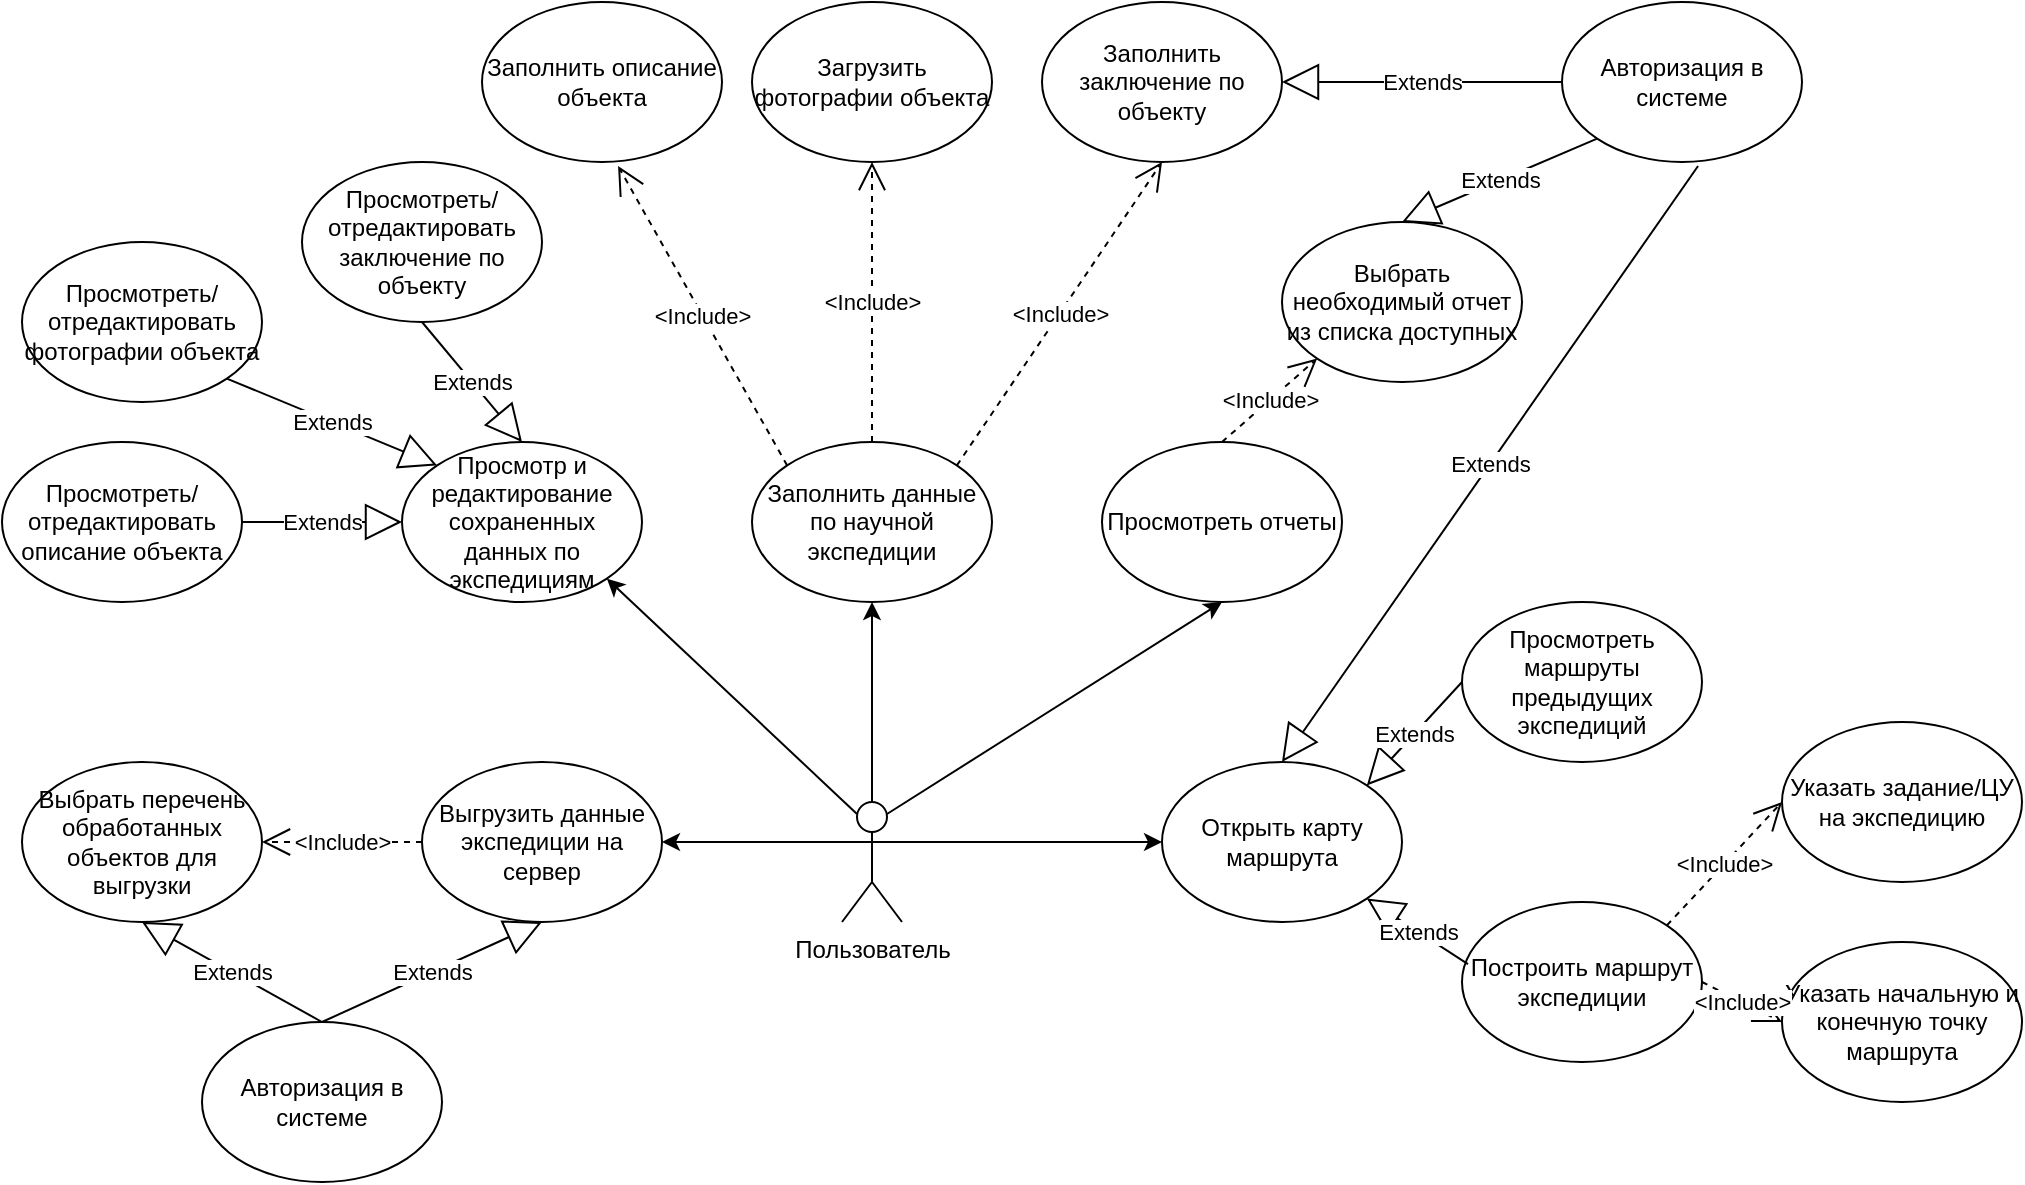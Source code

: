 <mxfile version="15.9.4" type="device"><diagram id="O6tErzVK_YR7PZjwnclm" name="Page-1"><mxGraphModel dx="1849" dy="1850" grid="1" gridSize="10" guides="1" tooltips="1" connect="1" arrows="1" fold="1" page="1" pageScale="1" pageWidth="827" pageHeight="1169" math="0" shadow="0"><root><mxCell id="0"/><mxCell id="1" parent="0"/><mxCell id="D56_rKGWcHaQUsSOphqo-1" value="Пользователь&lt;br&gt;" style="shape=umlActor;verticalLabelPosition=bottom;verticalAlign=top;html=1;outlineConnect=0;" parent="1" vertex="1"><mxGeometry x="340" y="120" width="30" height="60" as="geometry"/></mxCell><mxCell id="D56_rKGWcHaQUsSOphqo-7" value="Заполнить данные по научной экспедиции" style="ellipse;whiteSpace=wrap;html=1;" parent="1" vertex="1"><mxGeometry x="295" y="-60" width="120" height="80" as="geometry"/></mxCell><mxCell id="D56_rKGWcHaQUsSOphqo-14" value="Просмотр и редактирование сохраненных данных по экспедициям" style="ellipse;whiteSpace=wrap;html=1;" parent="1" vertex="1"><mxGeometry x="120" y="-60" width="120" height="80" as="geometry"/></mxCell><mxCell id="D56_rKGWcHaQUsSOphqo-15" value="Просмотреть отчеты" style="ellipse;whiteSpace=wrap;html=1;" parent="1" vertex="1"><mxGeometry x="470" y="-60" width="120" height="80" as="geometry"/></mxCell><mxCell id="D56_rKGWcHaQUsSOphqo-17" value="Загрузить фотографии объекта" style="ellipse;whiteSpace=wrap;html=1;" parent="1" vertex="1"><mxGeometry x="295" y="-280" width="120" height="80" as="geometry"/></mxCell><mxCell id="D56_rKGWcHaQUsSOphqo-18" value="Заполнить заключение по объекту" style="ellipse;whiteSpace=wrap;html=1;" parent="1" vertex="1"><mxGeometry x="440" y="-280" width="120" height="80" as="geometry"/></mxCell><mxCell id="D56_rKGWcHaQUsSOphqo-19" value="Заполнить описание объекта" style="ellipse;whiteSpace=wrap;html=1;" parent="1" vertex="1"><mxGeometry x="160" y="-280" width="120" height="80" as="geometry"/></mxCell><mxCell id="D56_rKGWcHaQUsSOphqo-22" value="&amp;lt;Include&amp;gt;" style="endArrow=open;endSize=12;dashed=1;html=1;rounded=0;exitX=0.5;exitY=0;exitDx=0;exitDy=0;entryX=0.5;entryY=1;entryDx=0;entryDy=0;" parent="1" source="D56_rKGWcHaQUsSOphqo-7" target="D56_rKGWcHaQUsSOphqo-17" edge="1"><mxGeometry width="160" relative="1" as="geometry"><mxPoint x="320" y="-120" as="sourcePoint"/><mxPoint x="480" y="-120" as="targetPoint"/></mxGeometry></mxCell><mxCell id="D56_rKGWcHaQUsSOphqo-25" value="&amp;lt;Include&amp;gt;" style="endArrow=open;endSize=12;dashed=1;html=1;rounded=0;exitX=0;exitY=0;exitDx=0;exitDy=0;entryX=0.567;entryY=1.025;entryDx=0;entryDy=0;entryPerimeter=0;" parent="1" source="D56_rKGWcHaQUsSOphqo-7" target="D56_rKGWcHaQUsSOphqo-19" edge="1"><mxGeometry width="160" relative="1" as="geometry"><mxPoint x="365" y="-50" as="sourcePoint"/><mxPoint x="365" y="-230" as="targetPoint"/></mxGeometry></mxCell><mxCell id="D56_rKGWcHaQUsSOphqo-26" value="&amp;lt;Include&amp;gt;" style="endArrow=open;endSize=12;dashed=1;html=1;rounded=0;exitX=1;exitY=0;exitDx=0;exitDy=0;entryX=0.5;entryY=1;entryDx=0;entryDy=0;" parent="1" source="D56_rKGWcHaQUsSOphqo-7" target="D56_rKGWcHaQUsSOphqo-18" edge="1"><mxGeometry width="160" relative="1" as="geometry"><mxPoint x="322.574" y="-38.284" as="sourcePoint"/><mxPoint x="258.04" y="-148" as="targetPoint"/></mxGeometry></mxCell><mxCell id="D56_rKGWcHaQUsSOphqo-27" value="Открыть карту маршрута" style="ellipse;whiteSpace=wrap;html=1;" parent="1" vertex="1"><mxGeometry x="500" y="100" width="120" height="80" as="geometry"/></mxCell><mxCell id="D56_rKGWcHaQUsSOphqo-29" value="Просмотреть маршруты предыдущих экспедиций" style="ellipse;whiteSpace=wrap;html=1;" parent="1" vertex="1"><mxGeometry x="650" y="20" width="120" height="80" as="geometry"/></mxCell><mxCell id="D56_rKGWcHaQUsSOphqo-30" value="Построить маршрут экспедиции" style="ellipse;whiteSpace=wrap;html=1;" parent="1" vertex="1"><mxGeometry x="650" y="170" width="120" height="80" as="geometry"/></mxCell><mxCell id="D56_rKGWcHaQUsSOphqo-31" value="Extends" style="endArrow=block;endSize=16;endFill=0;html=1;rounded=0;entryX=1;entryY=0;entryDx=0;entryDy=0;exitX=0;exitY=0.5;exitDx=0;exitDy=0;" parent="1" source="D56_rKGWcHaQUsSOphqo-29" target="D56_rKGWcHaQUsSOphqo-27" edge="1"><mxGeometry width="160" relative="1" as="geometry"><mxPoint x="570" y="150" as="sourcePoint"/><mxPoint x="425" y="150" as="targetPoint"/></mxGeometry></mxCell><mxCell id="D56_rKGWcHaQUsSOphqo-32" value="Extends" style="endArrow=block;endSize=16;endFill=0;html=1;rounded=0;entryX=1;entryY=1;entryDx=0;entryDy=0;exitX=0.025;exitY=0.388;exitDx=0;exitDy=0;exitPerimeter=0;" parent="1" source="D56_rKGWcHaQUsSOphqo-30" target="D56_rKGWcHaQUsSOphqo-27" edge="1"><mxGeometry width="160" relative="1" as="geometry"><mxPoint x="740" y="70" as="sourcePoint"/><mxPoint x="672.426" y="121.716" as="targetPoint"/></mxGeometry></mxCell><mxCell id="D56_rKGWcHaQUsSOphqo-33" value="Указать начальную и конечную точку маршрута" style="ellipse;whiteSpace=wrap;html=1;" parent="1" vertex="1"><mxGeometry x="810" y="190" width="120" height="80" as="geometry"/></mxCell><mxCell id="D56_rKGWcHaQUsSOphqo-34" value="Указать задание/ЦУ на экспедицию" style="ellipse;whiteSpace=wrap;html=1;" parent="1" vertex="1"><mxGeometry x="810" y="80" width="120" height="80" as="geometry"/></mxCell><mxCell id="D56_rKGWcHaQUsSOphqo-35" value="&amp;lt;Include&amp;gt;" style="endArrow=open;endSize=12;dashed=1;html=1;rounded=0;exitX=1;exitY=0.5;exitDx=0;exitDy=0;entryX=0;entryY=0.5;entryDx=0;entryDy=0;" parent="1" source="D56_rKGWcHaQUsSOphqo-30" target="D56_rKGWcHaQUsSOphqo-33" edge="1"><mxGeometry width="160" relative="1" as="geometry"><mxPoint x="407.426" y="-38.284" as="sourcePoint"/><mxPoint x="485" y="-150" as="targetPoint"/></mxGeometry></mxCell><mxCell id="D56_rKGWcHaQUsSOphqo-36" value="&amp;lt;Include&amp;gt;" style="endArrow=open;endSize=12;dashed=1;html=1;rounded=0;exitX=1;exitY=0;exitDx=0;exitDy=0;entryX=0;entryY=0.5;entryDx=0;entryDy=0;" parent="1" source="D56_rKGWcHaQUsSOphqo-30" target="D56_rKGWcHaQUsSOphqo-34" edge="1"><mxGeometry width="160" relative="1" as="geometry"><mxPoint x="860" y="230" as="sourcePoint"/><mxPoint x="940" y="230" as="targetPoint"/></mxGeometry></mxCell><mxCell id="D56_rKGWcHaQUsSOphqo-37" value="Выгрузить данные экспедиции на сервер" style="ellipse;whiteSpace=wrap;html=1;" parent="1" vertex="1"><mxGeometry x="130" y="100" width="120" height="80" as="geometry"/></mxCell><mxCell id="D56_rKGWcHaQUsSOphqo-39" value="Просмотреть/отредактировать описание объекта" style="ellipse;whiteSpace=wrap;html=1;" parent="1" vertex="1"><mxGeometry x="-80" y="-60" width="120" height="80" as="geometry"/></mxCell><mxCell id="D56_rKGWcHaQUsSOphqo-40" value="Просмотреть/отредактировать фотографии объекта" style="ellipse;whiteSpace=wrap;html=1;" parent="1" vertex="1"><mxGeometry x="-70" y="-160" width="120" height="80" as="geometry"/></mxCell><mxCell id="D56_rKGWcHaQUsSOphqo-41" value="Просмотреть/отредактировать заключение по объекту" style="ellipse;whiteSpace=wrap;html=1;" parent="1" vertex="1"><mxGeometry x="70" y="-200" width="120" height="80" as="geometry"/></mxCell><mxCell id="D56_rKGWcHaQUsSOphqo-42" value="Extends" style="endArrow=block;endSize=16;endFill=0;html=1;rounded=0;exitX=1;exitY=1;exitDx=0;exitDy=0;entryX=0;entryY=0;entryDx=0;entryDy=0;" parent="1" source="D56_rKGWcHaQUsSOphqo-40" target="D56_rKGWcHaQUsSOphqo-14" edge="1"><mxGeometry width="160" relative="1" as="geometry"><mxPoint x="190" y="30" as="sourcePoint"/><mxPoint x="322.574" y="121.716" as="targetPoint"/></mxGeometry></mxCell><mxCell id="D56_rKGWcHaQUsSOphqo-43" value="Extends" style="endArrow=block;endSize=16;endFill=0;html=1;rounded=0;exitX=1;exitY=0.5;exitDx=0;exitDy=0;entryX=0;entryY=0.5;entryDx=0;entryDy=0;" parent="1" source="D56_rKGWcHaQUsSOphqo-39" target="D56_rKGWcHaQUsSOphqo-14" edge="1"><mxGeometry width="160" relative="1" as="geometry"><mxPoint x="72.426" y="-81.716" as="sourcePoint"/><mxPoint x="147.574" y="-38.284" as="targetPoint"/></mxGeometry></mxCell><mxCell id="D56_rKGWcHaQUsSOphqo-44" value="Extends" style="endArrow=block;endSize=16;endFill=0;html=1;rounded=0;exitX=0.5;exitY=1;exitDx=0;exitDy=0;entryX=0.5;entryY=0;entryDx=0;entryDy=0;" parent="1" source="D56_rKGWcHaQUsSOphqo-41" target="D56_rKGWcHaQUsSOphqo-14" edge="1"><mxGeometry width="160" relative="1" as="geometry"><mxPoint x="80" y="-10" as="sourcePoint"/><mxPoint x="130" y="-10" as="targetPoint"/></mxGeometry></mxCell><mxCell id="D56_rKGWcHaQUsSOphqo-47" value="Выбрать необходимый отчет из списка доступных" style="ellipse;whiteSpace=wrap;html=1;" parent="1" vertex="1"><mxGeometry x="560" y="-170" width="120" height="80" as="geometry"/></mxCell><mxCell id="D56_rKGWcHaQUsSOphqo-48" value="&amp;lt;Include&amp;gt;" style="endArrow=open;endSize=12;dashed=1;html=1;rounded=0;exitX=0.5;exitY=0;exitDx=0;exitDy=0;entryX=0;entryY=1;entryDx=0;entryDy=0;" parent="1" source="D56_rKGWcHaQUsSOphqo-15" target="D56_rKGWcHaQUsSOphqo-47" edge="1"><mxGeometry width="160" relative="1" as="geometry"><mxPoint x="407.426" y="-38.284" as="sourcePoint"/><mxPoint x="510" y="-190" as="targetPoint"/></mxGeometry></mxCell><mxCell id="D56_rKGWcHaQUsSOphqo-49" value="Выбрать перечень обработанных объектов для выгрузки" style="ellipse;whiteSpace=wrap;html=1;" parent="1" vertex="1"><mxGeometry x="-70" y="100" width="120" height="80" as="geometry"/></mxCell><mxCell id="D56_rKGWcHaQUsSOphqo-50" value="&amp;lt;Include&amp;gt;" style="endArrow=open;endSize=12;dashed=1;html=1;rounded=0;exitX=0;exitY=0.5;exitDx=0;exitDy=0;entryX=1;entryY=0.5;entryDx=0;entryDy=0;" parent="1" source="D56_rKGWcHaQUsSOphqo-37" target="D56_rKGWcHaQUsSOphqo-49" edge="1"><mxGeometry width="160" relative="1" as="geometry"><mxPoint x="540" y="-50" as="sourcePoint"/><mxPoint x="-88" y="90" as="targetPoint"/></mxGeometry></mxCell><mxCell id="xrIUEt9Z8pulMSJU-2Ua-1" value="" style="endArrow=classic;html=1;rounded=0;exitX=0;exitY=0.333;exitDx=0;exitDy=0;exitPerimeter=0;entryX=1;entryY=0.5;entryDx=0;entryDy=0;" edge="1" parent="1" source="D56_rKGWcHaQUsSOphqo-1" target="D56_rKGWcHaQUsSOphqo-37"><mxGeometry width="50" height="50" relative="1" as="geometry"><mxPoint x="210" y="130" as="sourcePoint"/><mxPoint x="260" y="80" as="targetPoint"/></mxGeometry></mxCell><mxCell id="xrIUEt9Z8pulMSJU-2Ua-2" value="" style="endArrow=classic;html=1;rounded=0;entryX=0.5;entryY=1;entryDx=0;entryDy=0;exitX=0.5;exitY=0;exitDx=0;exitDy=0;exitPerimeter=0;" edge="1" parent="1" source="D56_rKGWcHaQUsSOphqo-1" target="D56_rKGWcHaQUsSOphqo-7"><mxGeometry width="50" height="50" relative="1" as="geometry"><mxPoint x="230" y="110" as="sourcePoint"/><mxPoint x="280" y="60" as="targetPoint"/></mxGeometry></mxCell><mxCell id="xrIUEt9Z8pulMSJU-2Ua-3" value="" style="endArrow=classic;html=1;rounded=0;entryX=1;entryY=1;entryDx=0;entryDy=0;exitX=0.25;exitY=0.1;exitDx=0;exitDy=0;exitPerimeter=0;" edge="1" parent="1" source="D56_rKGWcHaQUsSOphqo-1" target="D56_rKGWcHaQUsSOphqo-14"><mxGeometry width="50" height="50" relative="1" as="geometry"><mxPoint x="350" y="120" as="sourcePoint"/><mxPoint x="365" y="30" as="targetPoint"/></mxGeometry></mxCell><mxCell id="xrIUEt9Z8pulMSJU-2Ua-4" value="" style="endArrow=classic;html=1;rounded=0;entryX=0.5;entryY=1;entryDx=0;entryDy=0;exitX=0.75;exitY=0.1;exitDx=0;exitDy=0;exitPerimeter=0;" edge="1" parent="1" source="D56_rKGWcHaQUsSOphqo-1" target="D56_rKGWcHaQUsSOphqo-15"><mxGeometry width="50" height="50" relative="1" as="geometry"><mxPoint x="365" y="130" as="sourcePoint"/><mxPoint x="365" y="30" as="targetPoint"/></mxGeometry></mxCell><mxCell id="xrIUEt9Z8pulMSJU-2Ua-5" value="" style="endArrow=classic;html=1;rounded=0;exitX=1;exitY=0.333;exitDx=0;exitDy=0;exitPerimeter=0;entryX=0;entryY=0.5;entryDx=0;entryDy=0;" edge="1" parent="1" source="D56_rKGWcHaQUsSOphqo-1" target="D56_rKGWcHaQUsSOphqo-27"><mxGeometry width="50" height="50" relative="1" as="geometry"><mxPoint x="440" y="250" as="sourcePoint"/><mxPoint x="490" y="200" as="targetPoint"/></mxGeometry></mxCell><mxCell id="xrIUEt9Z8pulMSJU-2Ua-8" value="Авторизация в системе" style="ellipse;whiteSpace=wrap;html=1;" vertex="1" parent="1"><mxGeometry x="700" y="-280" width="120" height="80" as="geometry"/></mxCell><mxCell id="xrIUEt9Z8pulMSJU-2Ua-9" value="Extends" style="endArrow=block;endSize=16;endFill=0;html=1;rounded=0;entryX=0.5;entryY=0;entryDx=0;entryDy=0;exitX=0;exitY=1;exitDx=0;exitDy=0;" edge="1" parent="1" source="xrIUEt9Z8pulMSJU-2Ua-8" target="D56_rKGWcHaQUsSOphqo-47"><mxGeometry width="160" relative="1" as="geometry"><mxPoint x="740" y="70" as="sourcePoint"/><mxPoint x="672.426" y="121.716" as="targetPoint"/></mxGeometry></mxCell><mxCell id="xrIUEt9Z8pulMSJU-2Ua-10" value="Extends" style="endArrow=block;endSize=16;endFill=0;html=1;rounded=0;entryX=1;entryY=0.5;entryDx=0;entryDy=0;exitX=0;exitY=0.5;exitDx=0;exitDy=0;" edge="1" parent="1" source="xrIUEt9Z8pulMSJU-2Ua-8" target="D56_rKGWcHaQUsSOphqo-18"><mxGeometry width="160" relative="1" as="geometry"><mxPoint x="727.574" y="-201.716" as="sourcePoint"/><mxPoint x="630" y="-160" as="targetPoint"/></mxGeometry></mxCell><mxCell id="xrIUEt9Z8pulMSJU-2Ua-11" value="Extends" style="endArrow=block;endSize=16;endFill=0;html=1;rounded=0;entryX=0.5;entryY=0;entryDx=0;entryDy=0;exitX=0.567;exitY=1.025;exitDx=0;exitDy=0;exitPerimeter=0;" edge="1" parent="1" source="xrIUEt9Z8pulMSJU-2Ua-8" target="D56_rKGWcHaQUsSOphqo-27"><mxGeometry width="160" relative="1" as="geometry"><mxPoint x="710" y="-230" as="sourcePoint"/><mxPoint x="570" y="-230" as="targetPoint"/></mxGeometry></mxCell><mxCell id="xrIUEt9Z8pulMSJU-2Ua-12" value="Авторизация в системе" style="ellipse;whiteSpace=wrap;html=1;" vertex="1" parent="1"><mxGeometry x="20" y="230" width="120" height="80" as="geometry"/></mxCell><mxCell id="xrIUEt9Z8pulMSJU-2Ua-13" value="Extends" style="endArrow=block;endSize=16;endFill=0;html=1;rounded=0;entryX=0.5;entryY=1;entryDx=0;entryDy=0;exitX=0.5;exitY=0;exitDx=0;exitDy=0;" edge="1" parent="1" source="xrIUEt9Z8pulMSJU-2Ua-12" target="D56_rKGWcHaQUsSOphqo-37"><mxGeometry width="160" relative="1" as="geometry"><mxPoint x="727.574" y="-201.716" as="sourcePoint"/><mxPoint x="630" y="-160" as="targetPoint"/></mxGeometry></mxCell><mxCell id="xrIUEt9Z8pulMSJU-2Ua-14" value="Extends" style="endArrow=block;endSize=16;endFill=0;html=1;rounded=0;entryX=0.5;entryY=1;entryDx=0;entryDy=0;exitX=0.5;exitY=0;exitDx=0;exitDy=0;" edge="1" parent="1" source="xrIUEt9Z8pulMSJU-2Ua-12" target="D56_rKGWcHaQUsSOphqo-49"><mxGeometry width="160" relative="1" as="geometry"><mxPoint x="90" y="240" as="sourcePoint"/><mxPoint x="200" y="190" as="targetPoint"/></mxGeometry></mxCell></root></mxGraphModel></diagram></mxfile>